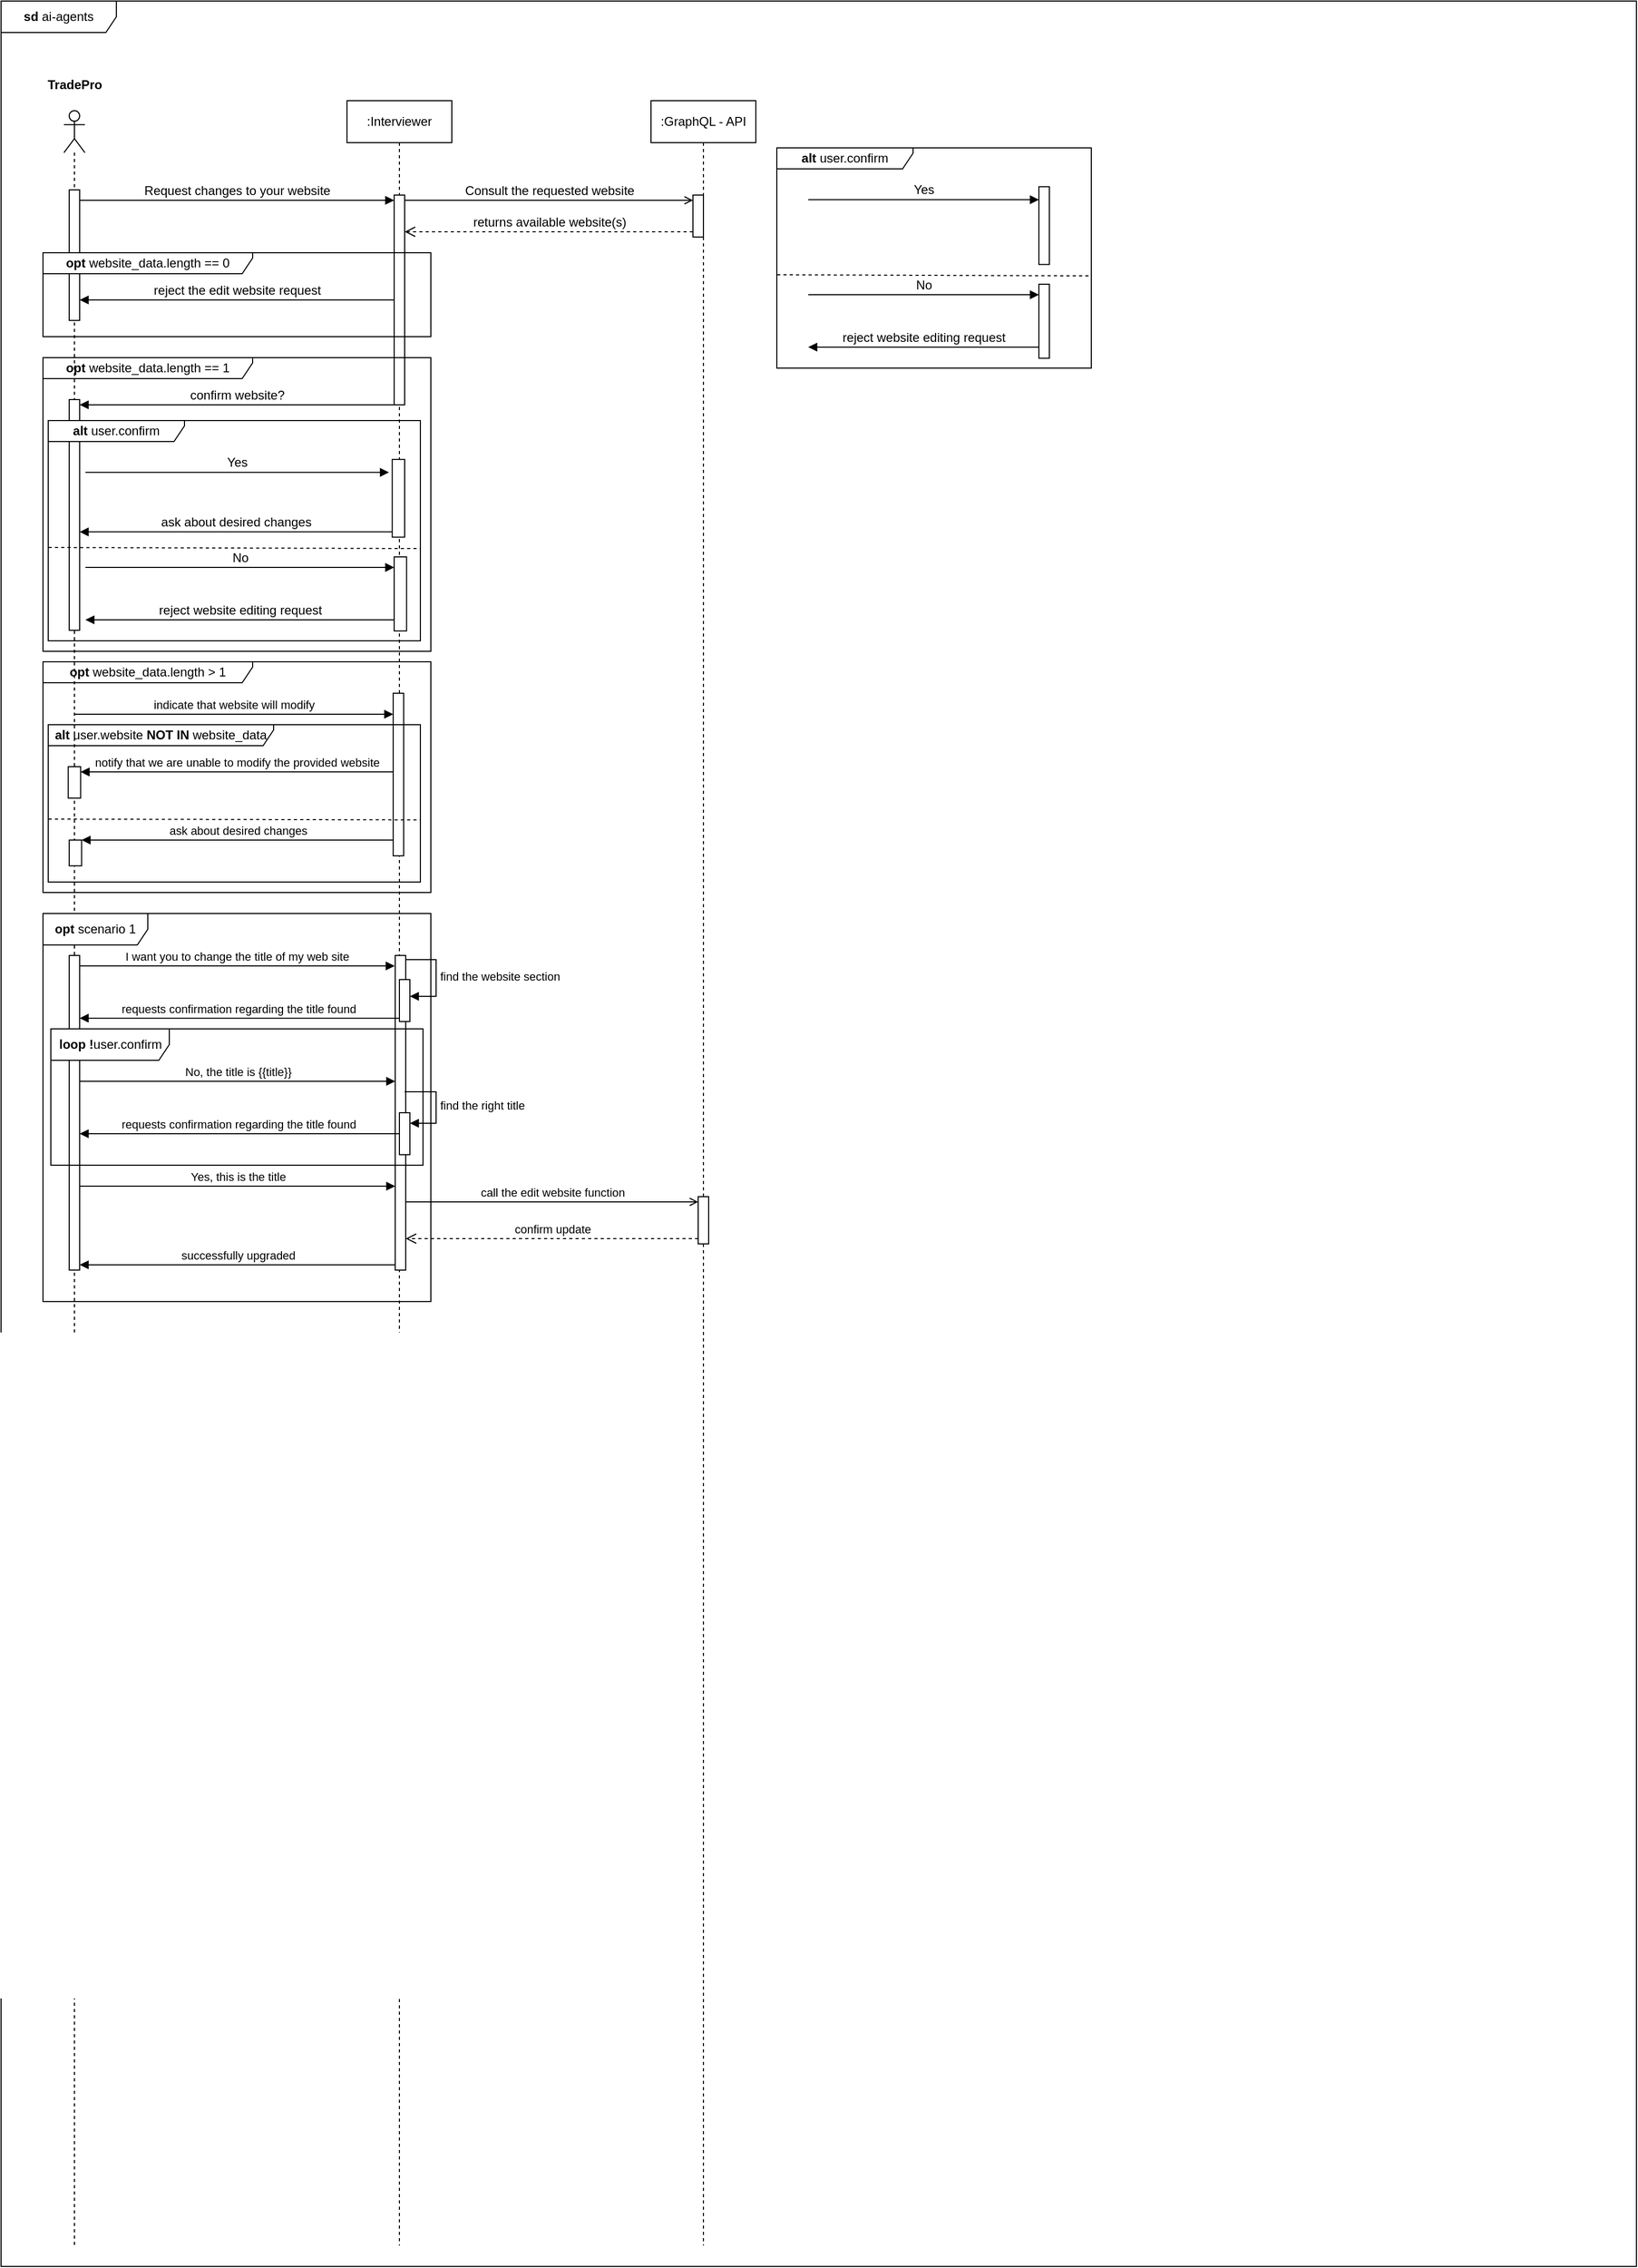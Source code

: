 <mxfile version="24.1.0" type="github">
  <diagram name="Page-1" id="2YBvvXClWsGukQMizWep">
    <mxGraphModel dx="2284" dy="1846" grid="1" gridSize="10" guides="1" tooltips="1" connect="1" arrows="1" fold="1" page="1" pageScale="1" pageWidth="850" pageHeight="1100" math="0" shadow="0">
      <root>
        <mxCell id="0" />
        <mxCell id="1" parent="0" />
        <mxCell id="aeY2nJqXoNuJw8O9usds-8" value="&lt;b&gt;sd &lt;/b&gt;ai-agents" style="shape=umlFrame;whiteSpace=wrap;html=1;pointerEvents=0;strokeColor=default;align=center;verticalAlign=middle;fontFamily=Helvetica;fontSize=12;fontColor=default;fillColor=default;width=110;height=30;" parent="1" vertex="1">
          <mxGeometry x="-840" y="-1080" width="1560" height="2160" as="geometry" />
        </mxCell>
        <mxCell id="aeY2nJqXoNuJw8O9usds-13" value=":Interviewer" style="shape=umlLifeline;perimeter=lifelinePerimeter;whiteSpace=wrap;html=1;container=1;dropTarget=0;collapsible=0;recursiveResize=0;outlineConnect=0;portConstraint=eastwest;newEdgeStyle={&quot;curved&quot;:0,&quot;rounded&quot;:0};strokeColor=default;align=center;verticalAlign=middle;fontFamily=Helvetica;fontSize=12;fontColor=default;fillColor=default;" parent="1" vertex="1">
          <mxGeometry x="-510" y="-985" width="100" height="2045" as="geometry" />
        </mxCell>
        <mxCell id="aeY2nJqXoNuJw8O9usds-17" value="" style="html=1;points=[[0,0,0,0,5],[0,1,0,0,-5],[1,0,0,0,5],[1,1,0,0,-5]];perimeter=orthogonalPerimeter;outlineConnect=0;targetShapes=umlLifeline;portConstraint=eastwest;newEdgeStyle={&quot;curved&quot;:0,&quot;rounded&quot;:0};strokeColor=default;align=center;verticalAlign=middle;fontFamily=Helvetica;fontSize=12;fontColor=default;fillColor=default;" parent="aeY2nJqXoNuJw8O9usds-13" vertex="1">
          <mxGeometry x="45" y="90" width="10" height="200" as="geometry" />
        </mxCell>
        <mxCell id="aeY2nJqXoNuJw8O9usds-36" value="" style="html=1;points=[[0,0,0,0,5],[0,1,0,0,-5],[1,0,0,0,5],[1,1,0,0,-5]];perimeter=orthogonalPerimeter;outlineConnect=0;targetShapes=umlLifeline;portConstraint=eastwest;newEdgeStyle={&quot;curved&quot;:0,&quot;rounded&quot;:0};strokeColor=default;align=center;verticalAlign=middle;fontFamily=Helvetica;fontSize=12;fontColor=default;fillColor=default;" parent="aeY2nJqXoNuJw8O9usds-13" vertex="1">
          <mxGeometry x="43.163" y="342.059" width="11.833" height="74.118" as="geometry" />
        </mxCell>
        <mxCell id="aeY2nJqXoNuJw8O9usds-45" value="" style="html=1;points=[[0,0,0,0,5],[0,1,0,0,-5],[1,0,0,0,5],[1,1,0,0,-5]];perimeter=orthogonalPerimeter;outlineConnect=0;targetShapes=umlLifeline;portConstraint=eastwest;newEdgeStyle={&quot;curved&quot;:0,&quot;rounded&quot;:0};strokeColor=default;align=center;verticalAlign=middle;fontFamily=Helvetica;fontSize=12;fontColor=default;fillColor=default;" parent="aeY2nJqXoNuJw8O9usds-13" vertex="1">
          <mxGeometry x="45.003" y="435.004" width="11.833" height="70.588" as="geometry" />
        </mxCell>
        <mxCell id="Cm1tVQZYmMBmun_1De68-10" value="" style="html=1;points=[[0,0,0,0,5],[0,1,0,0,-5],[1,0,0,0,5],[1,1,0,0,-5]];perimeter=orthogonalPerimeter;outlineConnect=0;targetShapes=umlLifeline;portConstraint=eastwest;newEdgeStyle={&quot;curved&quot;:0,&quot;rounded&quot;:0};" vertex="1" parent="aeY2nJqXoNuJw8O9usds-13">
          <mxGeometry x="44.08" y="565" width="10" height="155" as="geometry" />
        </mxCell>
        <mxCell id="aeY2nJqXoNuJw8O9usds-14" value=":GraphQL - API" style="shape=umlLifeline;perimeter=lifelinePerimeter;whiteSpace=wrap;html=1;container=1;dropTarget=0;collapsible=0;recursiveResize=0;outlineConnect=0;portConstraint=eastwest;newEdgeStyle={&quot;curved&quot;:0,&quot;rounded&quot;:0};strokeColor=default;align=center;verticalAlign=middle;fontFamily=Helvetica;fontSize=12;fontColor=default;fillColor=default;" parent="1" vertex="1">
          <mxGeometry x="-220" y="-985" width="100" height="2045" as="geometry" />
        </mxCell>
        <mxCell id="aeY2nJqXoNuJw8O9usds-20" value="" style="html=1;points=[[0,0,0,0,5],[0,1,0,0,-5],[1,0,0,0,5],[1,1,0,0,-5]];perimeter=orthogonalPerimeter;outlineConnect=0;targetShapes=umlLifeline;portConstraint=eastwest;newEdgeStyle={&quot;curved&quot;:0,&quot;rounded&quot;:0};strokeColor=default;align=center;verticalAlign=middle;fontFamily=Helvetica;fontSize=12;fontColor=default;fillColor=default;" parent="aeY2nJqXoNuJw8O9usds-14" vertex="1">
          <mxGeometry x="40" y="90" width="10" height="40" as="geometry" />
        </mxCell>
        <mxCell id="Cm1tVQZYmMBmun_1De68-38" value="" style="html=1;points=[[0,0,0,0,5],[0,1,0,0,-5],[1,0,0,0,5],[1,1,0,0,-5]];perimeter=orthogonalPerimeter;outlineConnect=0;targetShapes=umlLifeline;portConstraint=eastwest;newEdgeStyle={&quot;curved&quot;:0,&quot;rounded&quot;:0};" vertex="1" parent="aeY2nJqXoNuJw8O9usds-14">
          <mxGeometry x="45" y="1045" width="10" height="45" as="geometry" />
        </mxCell>
        <mxCell id="aeY2nJqXoNuJw8O9usds-19" value="Request changes to your website" style="html=1;verticalAlign=bottom;endArrow=block;curved=0;rounded=0;fontFamily=Helvetica;fontSize=12;fontColor=default;entryX=0;entryY=0;entryDx=0;entryDy=5;entryPerimeter=0;" parent="1" source="aeY2nJqXoNuJw8O9usds-28" edge="1" target="aeY2nJqXoNuJw8O9usds-17">
          <mxGeometry width="80" relative="1" as="geometry">
            <mxPoint x="-770.3" y="-890" as="sourcePoint" />
            <mxPoint x="-545" y="-890" as="targetPoint" />
          </mxGeometry>
        </mxCell>
        <mxCell id="aeY2nJqXoNuJw8O9usds-21" value="Consult the requested website" style="html=1;verticalAlign=bottom;endArrow=open;curved=0;rounded=0;entryX=0;entryY=0;entryDx=0;entryDy=5;fontFamily=Helvetica;fontSize=12;fontColor=default;exitX=1;exitY=0;exitDx=0;exitDy=5;exitPerimeter=0;endFill=0;" parent="1" source="aeY2nJqXoNuJw8O9usds-17" target="aeY2nJqXoNuJw8O9usds-20" edge="1">
          <mxGeometry relative="1" as="geometry">
            <mxPoint x="-530" y="-880" as="sourcePoint" />
          </mxGeometry>
        </mxCell>
        <mxCell id="aeY2nJqXoNuJw8O9usds-22" value="returns available website(s)" style="html=1;verticalAlign=bottom;endArrow=open;dashed=1;endSize=8;curved=0;rounded=0;exitX=0;exitY=1;exitDx=0;exitDy=-5;fontFamily=Helvetica;fontSize=12;fontColor=default;" parent="1" source="aeY2nJqXoNuJw8O9usds-20" target="aeY2nJqXoNuJw8O9usds-17" edge="1">
          <mxGeometry relative="1" as="geometry">
            <mxPoint x="-340" y="-815" as="targetPoint" />
          </mxGeometry>
        </mxCell>
        <mxCell id="aeY2nJqXoNuJw8O9usds-24" value="reject the edit website request" style="html=1;verticalAlign=bottom;endArrow=block;curved=0;rounded=0;fontFamily=Helvetica;fontSize=12;fontColor=default;" parent="1" source="aeY2nJqXoNuJw8O9usds-17" target="aeY2nJqXoNuJw8O9usds-28" edge="1">
          <mxGeometry width="80" relative="1" as="geometry">
            <mxPoint x="-545" y="-790" as="sourcePoint" />
            <mxPoint x="-770.3" y="-790" as="targetPoint" />
          </mxGeometry>
        </mxCell>
        <mxCell id="aeY2nJqXoNuJw8O9usds-25" value="&lt;b&gt;opt&amp;nbsp;&lt;/b&gt;website_data.length == 1" style="shape=umlFrame;whiteSpace=wrap;html=1;pointerEvents=0;strokeColor=default;align=center;verticalAlign=middle;fontFamily=Helvetica;fontSize=12;fontColor=default;fillColor=default;width=200;height=20;" parent="1" vertex="1">
          <mxGeometry x="-800" y="-740" width="370" height="280" as="geometry" />
        </mxCell>
        <mxCell id="aeY2nJqXoNuJw8O9usds-26" value="confirm website?" style="html=1;verticalAlign=bottom;endArrow=block;curved=0;rounded=0;fontFamily=Helvetica;fontSize=12;fontColor=default;entryX=1;entryY=0;entryDx=0;entryDy=5;entryPerimeter=0;" parent="1" source="aeY2nJqXoNuJw8O9usds-17" target="aeY2nJqXoNuJw8O9usds-27" edge="1">
          <mxGeometry width="80" relative="1" as="geometry">
            <mxPoint x="-544.7" y="-700.4" as="sourcePoint" />
            <mxPoint x="-770" y="-700.4" as="targetPoint" />
          </mxGeometry>
        </mxCell>
        <mxCell id="aeY2nJqXoNuJw8O9usds-41" value="ask about desired changes" style="html=1;verticalAlign=bottom;endArrow=block;curved=0;rounded=0;fontFamily=Helvetica;fontSize=12;fontColor=default;exitX=0;exitY=1;exitDx=0;exitDy=-5;exitPerimeter=0;" parent="1" source="aeY2nJqXoNuJw8O9usds-36" target="aeY2nJqXoNuJw8O9usds-27" edge="1">
          <mxGeometry width="80" relative="1" as="geometry">
            <mxPoint x="-700" y="-680" as="sourcePoint" />
            <mxPoint x="-620" y="-680" as="targetPoint" />
          </mxGeometry>
        </mxCell>
        <mxCell id="aeY2nJqXoNuJw8O9usds-49" value="&lt;b&gt;opt&amp;nbsp;&lt;/b&gt;website_data.length &amp;gt; 1" style="shape=umlFrame;whiteSpace=wrap;html=1;pointerEvents=0;strokeColor=default;align=center;verticalAlign=middle;fontFamily=Helvetica;fontSize=12;fontColor=default;fillColor=default;width=200;height=20;" parent="1" vertex="1">
          <mxGeometry x="-800" y="-450" width="370" height="220" as="geometry" />
        </mxCell>
        <mxCell id="Cm1tVQZYmMBmun_1De68-1" value="" style="group;fillColor=none;strokeColor=#b85450;" vertex="1" connectable="0" parent="1">
          <mxGeometry x="-100" y="-940" width="300" height="210" as="geometry" />
        </mxCell>
        <mxCell id="Cm1tVQZYmMBmun_1De68-2" value="&lt;b&gt;alt &lt;/b&gt;user.confirm" style="shape=umlFrame;whiteSpace=wrap;html=1;pointerEvents=0;strokeColor=default;align=center;verticalAlign=middle;fontFamily=Helvetica;fontSize=12;fontColor=default;fillColor=default;width=130;height=20;" vertex="1" parent="Cm1tVQZYmMBmun_1De68-1">
          <mxGeometry width="300" height="210" as="geometry" />
        </mxCell>
        <mxCell id="Cm1tVQZYmMBmun_1De68-3" value="" style="endArrow=none;dashed=1;html=1;rounded=0;fontFamily=Helvetica;fontSize=12;fontColor=default;exitX=0.001;exitY=0.545;exitDx=0;exitDy=0;exitPerimeter=0;entryX=1;entryY=0.55;entryDx=0;entryDy=0;entryPerimeter=0;" edge="1" parent="Cm1tVQZYmMBmun_1De68-1">
          <mxGeometry width="50" height="50" relative="1" as="geometry">
            <mxPoint x="0.3" y="121" as="sourcePoint" />
            <mxPoint x="300" y="122.05" as="targetPoint" />
          </mxGeometry>
        </mxCell>
        <mxCell id="Cm1tVQZYmMBmun_1De68-4" value="" style="html=1;points=[[0,0,0,0,5],[0,1,0,0,-5],[1,0,0,0,5],[1,1,0,0,-5]];perimeter=orthogonalPerimeter;outlineConnect=0;targetShapes=umlLifeline;portConstraint=eastwest;newEdgeStyle={&quot;curved&quot;:0,&quot;rounded&quot;:0};strokeColor=default;align=center;verticalAlign=middle;fontFamily=Helvetica;fontSize=12;fontColor=default;fillColor=default;" vertex="1" parent="Cm1tVQZYmMBmun_1De68-1">
          <mxGeometry x="250" y="37.059" width="10" height="74.118" as="geometry" />
        </mxCell>
        <mxCell id="Cm1tVQZYmMBmun_1De68-5" value="Yes" style="html=1;verticalAlign=bottom;endArrow=block;curved=0;rounded=0;fontFamily=Helvetica;fontSize=12;fontColor=default;entryX=0;entryY=0;entryDx=0;entryDy=5;entryPerimeter=0;" edge="1" parent="Cm1tVQZYmMBmun_1De68-1">
          <mxGeometry width="80" relative="1" as="geometry">
            <mxPoint x="30" y="49.412" as="sourcePoint" />
            <mxPoint x="250" y="49.412" as="targetPoint" />
          </mxGeometry>
        </mxCell>
        <mxCell id="Cm1tVQZYmMBmun_1De68-6" value="" style="html=1;points=[[0,0,0,0,5],[0,1,0,0,-5],[1,0,0,0,5],[1,1,0,0,-5]];perimeter=orthogonalPerimeter;outlineConnect=0;targetShapes=umlLifeline;portConstraint=eastwest;newEdgeStyle={&quot;curved&quot;:0,&quot;rounded&quot;:0};strokeColor=default;align=center;verticalAlign=middle;fontFamily=Helvetica;fontSize=12;fontColor=default;fillColor=default;" vertex="1" parent="Cm1tVQZYmMBmun_1De68-1">
          <mxGeometry x="250" y="130.004" width="10" height="70.588" as="geometry" />
        </mxCell>
        <mxCell id="Cm1tVQZYmMBmun_1De68-7" value="No" style="html=1;verticalAlign=bottom;endArrow=block;curved=0;rounded=0;fontFamily=Helvetica;fontSize=12;fontColor=default;entryX=0;entryY=0;entryDx=0;entryDy=5;entryPerimeter=0;" edge="1" parent="Cm1tVQZYmMBmun_1De68-1">
          <mxGeometry width="80" relative="1" as="geometry">
            <mxPoint x="30" y="140.004" as="sourcePoint" />
            <mxPoint x="250" y="140.004" as="targetPoint" />
          </mxGeometry>
        </mxCell>
        <mxCell id="Cm1tVQZYmMBmun_1De68-8" value="reject website editing request" style="html=1;verticalAlign=bottom;endArrow=block;curved=0;rounded=0;fontFamily=Helvetica;fontSize=12;fontColor=default;" edge="1" parent="Cm1tVQZYmMBmun_1De68-1">
          <mxGeometry width="80" relative="1" as="geometry">
            <mxPoint x="250" y="189.998" as="sourcePoint" />
            <mxPoint x="30" y="189.998" as="targetPoint" />
          </mxGeometry>
        </mxCell>
        <mxCell id="Cm1tVQZYmMBmun_1De68-9" value="indicate that website will modify" style="html=1;verticalAlign=bottom;endArrow=block;curved=0;rounded=0;" edge="1" parent="1" target="Cm1tVQZYmMBmun_1De68-10">
          <mxGeometry width="80" relative="1" as="geometry">
            <mxPoint x="-770.5" y="-400" as="sourcePoint" />
            <mxPoint x="-545" y="-400" as="targetPoint" />
          </mxGeometry>
        </mxCell>
        <mxCell id="Cm1tVQZYmMBmun_1De68-11" value="" style="group;fillColor=none;strokeColor=#b85450;" vertex="1" connectable="0" parent="1">
          <mxGeometry x="-795" y="-390" width="355" height="150" as="geometry" />
        </mxCell>
        <mxCell id="Cm1tVQZYmMBmun_1De68-12" value="&lt;b&gt;alt&amp;nbsp;&lt;/b&gt;user.website &lt;b&gt;NOT IN&amp;nbsp;&lt;/b&gt;website_data" style="shape=umlFrame;whiteSpace=wrap;html=1;pointerEvents=0;strokeColor=default;align=center;verticalAlign=middle;fontFamily=Helvetica;fontSize=12;fontColor=default;fillColor=default;width=215;height=20;" vertex="1" parent="Cm1tVQZYmMBmun_1De68-11">
          <mxGeometry width="355" height="150" as="geometry" />
        </mxCell>
        <mxCell id="Cm1tVQZYmMBmun_1De68-13" value="" style="endArrow=none;dashed=1;html=1;rounded=0;fontFamily=Helvetica;fontSize=12;fontColor=default;exitX=0.001;exitY=0.545;exitDx=0;exitDy=0;exitPerimeter=0;entryX=1;entryY=0.55;entryDx=0;entryDy=0;entryPerimeter=0;" edge="1" parent="Cm1tVQZYmMBmun_1De68-11">
          <mxGeometry width="50" height="50" relative="1" as="geometry">
            <mxPoint x="0.355" y="89.998" as="sourcePoint" />
            <mxPoint x="355" y="90.748" as="targetPoint" />
          </mxGeometry>
        </mxCell>
        <mxCell id="Cm1tVQZYmMBmun_1De68-21" value="notify that we are unable to modify the provided website" style="html=1;verticalAlign=bottom;endArrow=block;curved=0;rounded=0;entryX=1;entryY=0;entryDx=0;entryDy=5;entryPerimeter=0;" edge="1" parent="1" source="Cm1tVQZYmMBmun_1De68-10" target="Cm1tVQZYmMBmun_1De68-19">
          <mxGeometry width="80" relative="1" as="geometry">
            <mxPoint x="-630" y="-320" as="sourcePoint" />
            <mxPoint x="-550" y="-320" as="targetPoint" />
          </mxGeometry>
        </mxCell>
        <mxCell id="Cm1tVQZYmMBmun_1De68-22" value="ask about desired changes" style="html=1;verticalAlign=bottom;endArrow=block;curved=0;rounded=0;" edge="1" parent="1" source="Cm1tVQZYmMBmun_1De68-10" target="Cm1tVQZYmMBmun_1De68-20">
          <mxGeometry width="80" relative="1" as="geometry">
            <mxPoint x="-640" y="-230" as="sourcePoint" />
            <mxPoint x="-560" y="-230" as="targetPoint" />
          </mxGeometry>
        </mxCell>
        <mxCell id="aeY2nJqXoNuJw8O9usds-9" value="" style="shape=umlLifeline;perimeter=lifelinePerimeter;whiteSpace=wrap;html=1;container=1;dropTarget=0;collapsible=0;recursiveResize=0;outlineConnect=0;portConstraint=eastwest;newEdgeStyle={&quot;curved&quot;:0,&quot;rounded&quot;:0};participant=umlActor;strokeColor=default;align=center;verticalAlign=middle;fontFamily=Helvetica;fontSize=12;fontColor=default;fillColor=default;" parent="1" vertex="1">
          <mxGeometry x="-780" y="-975.45" width="20" height="2035.45" as="geometry" />
        </mxCell>
        <mxCell id="aeY2nJqXoNuJw8O9usds-28" value="" style="html=1;points=[[0,0,0,0,5],[0,1,0,0,-5],[1,0,0,0,5],[1,1,0,0,-5]];perimeter=orthogonalPerimeter;outlineConnect=0;targetShapes=umlLifeline;portConstraint=eastwest;newEdgeStyle={&quot;curved&quot;:0,&quot;rounded&quot;:0};strokeColor=default;align=center;verticalAlign=middle;fontFamily=Helvetica;fontSize=12;fontColor=default;fillColor=default;" parent="aeY2nJqXoNuJw8O9usds-9" vertex="1">
          <mxGeometry x="5" y="75.45" width="10" height="124.55" as="geometry" />
        </mxCell>
        <mxCell id="Cm1tVQZYmMBmun_1De68-20" value="" style="html=1;points=[[0,0,0,0,5],[0,1,0,0,-5],[1,0,0,0,5],[1,1,0,0,-5]];perimeter=orthogonalPerimeter;outlineConnect=0;targetShapes=umlLifeline;portConstraint=eastwest;newEdgeStyle={&quot;curved&quot;:0,&quot;rounded&quot;:0};" vertex="1" parent="aeY2nJqXoNuJw8O9usds-9">
          <mxGeometry x="5" y="695.45" width="11.83" height="24.55" as="geometry" />
        </mxCell>
        <mxCell id="Cm1tVQZYmMBmun_1De68-19" value="" style="html=1;points=[[0,0,0,0,5],[0,1,0,0,-5],[1,0,0,0,5],[1,1,0,0,-5]];perimeter=orthogonalPerimeter;outlineConnect=0;targetShapes=umlLifeline;portConstraint=eastwest;newEdgeStyle={&quot;curved&quot;:0,&quot;rounded&quot;:0};" vertex="1" parent="aeY2nJqXoNuJw8O9usds-9">
          <mxGeometry x="4.08" y="625.455" width="11.83" height="30" as="geometry" />
        </mxCell>
        <mxCell id="aeY2nJqXoNuJw8O9usds-10" value="&lt;b&gt;TradePro&lt;/b&gt;" style="text;html=1;align=center;verticalAlign=middle;resizable=0;points=[];autosize=1;strokeColor=none;fillColor=none;fontFamily=Helvetica;fontSize=12;fontColor=default;" parent="1" vertex="1">
          <mxGeometry x="-810" y="-1015" width="80" height="30" as="geometry" />
        </mxCell>
        <mxCell id="aeY2nJqXoNuJw8O9usds-27" value="" style="html=1;points=[[0,0,0,0,5],[0,1,0,0,-5],[1,0,0,0,5],[1,1,0,0,-5]];perimeter=orthogonalPerimeter;outlineConnect=0;targetShapes=umlLifeline;portConstraint=eastwest;newEdgeStyle={&quot;curved&quot;:0,&quot;rounded&quot;:0};strokeColor=default;align=center;verticalAlign=middle;fontFamily=Helvetica;fontSize=12;fontColor=default;fillColor=default;" parent="1" vertex="1">
          <mxGeometry x="-775" y="-700" width="10" height="220" as="geometry" />
        </mxCell>
        <mxCell id="aeY2nJqXoNuJw8O9usds-23" value="&lt;b&gt;opt&amp;nbsp;&lt;/b&gt;website_data.length == 0" style="shape=umlFrame;whiteSpace=wrap;html=1;pointerEvents=0;strokeColor=default;align=center;verticalAlign=middle;fontFamily=Helvetica;fontSize=12;fontColor=default;fillColor=default;width=200;height=20;" parent="1" vertex="1">
          <mxGeometry x="-800" y="-840" width="370" height="80" as="geometry" />
        </mxCell>
        <mxCell id="aeY2nJqXoNuJw8O9usds-33" value="" style="group;fillColor=none;strokeColor=#b85450;" parent="1" vertex="1" connectable="0">
          <mxGeometry x="-795" y="-680" width="355" height="210" as="geometry" />
        </mxCell>
        <mxCell id="aeY2nJqXoNuJw8O9usds-31" value="&lt;b&gt;alt &lt;/b&gt;user.confirm" style="shape=umlFrame;whiteSpace=wrap;html=1;pointerEvents=0;strokeColor=default;align=center;verticalAlign=middle;fontFamily=Helvetica;fontSize=12;fontColor=default;fillColor=default;width=130;height=20;" parent="aeY2nJqXoNuJw8O9usds-33" vertex="1">
          <mxGeometry width="355" height="210" as="geometry" />
        </mxCell>
        <mxCell id="aeY2nJqXoNuJw8O9usds-32" value="" style="endArrow=none;dashed=1;html=1;rounded=0;fontFamily=Helvetica;fontSize=12;fontColor=default;exitX=0.001;exitY=0.545;exitDx=0;exitDy=0;exitPerimeter=0;entryX=1;entryY=0.55;entryDx=0;entryDy=0;entryPerimeter=0;" parent="aeY2nJqXoNuJw8O9usds-33" edge="1">
          <mxGeometry width="50" height="50" relative="1" as="geometry">
            <mxPoint x="0.355" y="121" as="sourcePoint" />
            <mxPoint x="355" y="122.05" as="targetPoint" />
          </mxGeometry>
        </mxCell>
        <mxCell id="aeY2nJqXoNuJw8O9usds-39" value="Yes" style="html=1;verticalAlign=bottom;endArrow=block;curved=0;rounded=0;fontFamily=Helvetica;fontSize=12;fontColor=default;entryX=-0.267;entryY=0.167;entryDx=0;entryDy=0;entryPerimeter=0;" parent="aeY2nJqXoNuJw8O9usds-33" edge="1" target="aeY2nJqXoNuJw8O9usds-36">
          <mxGeometry width="80" relative="1" as="geometry">
            <mxPoint x="35.5" y="49.412" as="sourcePoint" />
            <mxPoint x="295.833" y="49.412" as="targetPoint" />
          </mxGeometry>
        </mxCell>
        <mxCell id="aeY2nJqXoNuJw8O9usds-47" value="No" style="html=1;verticalAlign=bottom;endArrow=block;curved=0;rounded=0;fontFamily=Helvetica;fontSize=12;fontColor=default;" parent="aeY2nJqXoNuJw8O9usds-33" edge="1" target="aeY2nJqXoNuJw8O9usds-45">
          <mxGeometry width="80" relative="1" as="geometry">
            <mxPoint x="35.5" y="140.004" as="sourcePoint" />
            <mxPoint x="295.833" y="140.004" as="targetPoint" />
          </mxGeometry>
        </mxCell>
        <mxCell id="aeY2nJqXoNuJw8O9usds-48" value="reject website editing request" style="html=1;verticalAlign=bottom;endArrow=block;curved=0;rounded=0;fontFamily=Helvetica;fontSize=12;fontColor=default;" parent="aeY2nJqXoNuJw8O9usds-33" edge="1" source="aeY2nJqXoNuJw8O9usds-45">
          <mxGeometry width="80" relative="1" as="geometry">
            <mxPoint x="295.833" y="189.998" as="sourcePoint" />
            <mxPoint x="35.5" y="189.998" as="targetPoint" />
          </mxGeometry>
        </mxCell>
        <mxCell id="Cm1tVQZYmMBmun_1De68-23" value="&lt;b&gt;opt&amp;nbsp;&lt;/b&gt;scenario 1" style="shape=umlFrame;whiteSpace=wrap;html=1;pointerEvents=0;width=100;height=30;" vertex="1" parent="1">
          <mxGeometry x="-800" y="-210" width="370" height="370" as="geometry" />
        </mxCell>
        <mxCell id="Cm1tVQZYmMBmun_1De68-24" value="" style="html=1;points=[[0,0,0,0,5],[0,1,0,0,-5],[1,0,0,0,5],[1,1,0,0,-5]];perimeter=orthogonalPerimeter;outlineConnect=0;targetShapes=umlLifeline;portConstraint=eastwest;newEdgeStyle={&quot;curved&quot;:0,&quot;rounded&quot;:0};" vertex="1" parent="1">
          <mxGeometry x="-775" y="-170" width="10" height="300" as="geometry" />
        </mxCell>
        <mxCell id="Cm1tVQZYmMBmun_1De68-25" value="" style="html=1;points=[[0,0,0,0,5],[0,1,0,0,-5],[1,0,0,0,5],[1,1,0,0,-5]];perimeter=orthogonalPerimeter;outlineConnect=0;targetShapes=umlLifeline;portConstraint=eastwest;newEdgeStyle={&quot;curved&quot;:0,&quot;rounded&quot;:0};" vertex="1" parent="1">
          <mxGeometry x="-464" y="-170" width="10" height="300" as="geometry" />
        </mxCell>
        <mxCell id="Cm1tVQZYmMBmun_1De68-27" value="I want you to change the title of my web site" style="html=1;verticalAlign=bottom;endArrow=block;curved=0;rounded=0;" edge="1" parent="1">
          <mxGeometry width="80" relative="1" as="geometry">
            <mxPoint x="-765.5" y="-160" as="sourcePoint" />
            <mxPoint x="-464.5" y="-160" as="targetPoint" />
          </mxGeometry>
        </mxCell>
        <mxCell id="Cm1tVQZYmMBmun_1De68-28" value="" style="html=1;points=[[0,0,0,0,5],[0,1,0,0,-5],[1,0,0,0,5],[1,1,0,0,-5]];perimeter=orthogonalPerimeter;outlineConnect=0;targetShapes=umlLifeline;portConstraint=eastwest;newEdgeStyle={&quot;curved&quot;:0,&quot;rounded&quot;:0};" vertex="1" parent="1">
          <mxGeometry x="-460" y="-147" width="10" height="40" as="geometry" />
        </mxCell>
        <mxCell id="Cm1tVQZYmMBmun_1De68-29" value="find the website section" style="html=1;align=left;spacingLeft=2;endArrow=block;rounded=0;edgeStyle=orthogonalEdgeStyle;curved=0;rounded=0;exitX=1;exitY=0;exitDx=0;exitDy=5;exitPerimeter=0;" edge="1" parent="1">
          <mxGeometry relative="1" as="geometry">
            <mxPoint x="-454" y="-166" as="sourcePoint" />
            <Array as="points">
              <mxPoint x="-425" y="-166" />
              <mxPoint x="-425" y="-131" />
            </Array>
            <mxPoint x="-450" y="-131" as="targetPoint" />
          </mxGeometry>
        </mxCell>
        <mxCell id="Cm1tVQZYmMBmun_1De68-30" value="requests confirmation regarding the title found&amp;nbsp;" style="html=1;verticalAlign=bottom;endArrow=block;curved=0;rounded=0;" edge="1" parent="1">
          <mxGeometry width="80" relative="1" as="geometry">
            <mxPoint x="-460" y="-110.17" as="sourcePoint" />
            <mxPoint x="-765" y="-110.17" as="targetPoint" />
          </mxGeometry>
        </mxCell>
        <mxCell id="Cm1tVQZYmMBmun_1De68-31" value="&lt;b&gt;loop !&lt;/b&gt;user.confirm" style="shape=umlFrame;whiteSpace=wrap;html=1;pointerEvents=0;width=113;height=30;" vertex="1" parent="1">
          <mxGeometry x="-792.5" y="-100" width="355" height="130" as="geometry" />
        </mxCell>
        <mxCell id="Cm1tVQZYmMBmun_1De68-32" value="No, the title is {{title}}" style="html=1;verticalAlign=bottom;endArrow=block;curved=0;rounded=0;" edge="1" parent="1" source="Cm1tVQZYmMBmun_1De68-24" target="Cm1tVQZYmMBmun_1De68-25">
          <mxGeometry width="80" relative="1" as="geometry">
            <mxPoint x="-810" y="-40" as="sourcePoint" />
            <mxPoint x="-509.5" y="-40" as="targetPoint" />
            <Array as="points">
              <mxPoint x="-610" y="-50" />
            </Array>
          </mxGeometry>
        </mxCell>
        <mxCell id="Cm1tVQZYmMBmun_1De68-33" value="" style="html=1;points=[[0,0,0,0,5],[0,1,0,0,-5],[1,0,0,0,5],[1,1,0,0,-5]];perimeter=orthogonalPerimeter;outlineConnect=0;targetShapes=umlLifeline;portConstraint=eastwest;newEdgeStyle={&quot;curved&quot;:0,&quot;rounded&quot;:0};" vertex="1" parent="1">
          <mxGeometry x="-460" y="-20" width="10" height="40" as="geometry" />
        </mxCell>
        <mxCell id="Cm1tVQZYmMBmun_1De68-34" value="find the right title" style="html=1;align=left;spacingLeft=2;endArrow=block;rounded=0;edgeStyle=orthogonalEdgeStyle;curved=0;rounded=0;" edge="1" target="Cm1tVQZYmMBmun_1De68-33" parent="1">
          <mxGeometry relative="1" as="geometry">
            <mxPoint x="-455" y="-40" as="sourcePoint" />
            <Array as="points">
              <mxPoint x="-425" y="-10" />
            </Array>
          </mxGeometry>
        </mxCell>
        <mxCell id="Cm1tVQZYmMBmun_1De68-35" value="requests confirmation regarding the title found&amp;nbsp;" style="html=1;verticalAlign=bottom;endArrow=block;curved=0;rounded=0;" edge="1" parent="1" source="Cm1tVQZYmMBmun_1De68-33" target="Cm1tVQZYmMBmun_1De68-24">
          <mxGeometry width="80" relative="1" as="geometry">
            <mxPoint x="-620" y="20" as="sourcePoint" />
            <mxPoint x="-540" y="20" as="targetPoint" />
          </mxGeometry>
        </mxCell>
        <mxCell id="Cm1tVQZYmMBmun_1De68-36" value="Yes, this is the title" style="html=1;verticalAlign=bottom;endArrow=block;curved=0;rounded=0;" edge="1" parent="1">
          <mxGeometry width="80" relative="1" as="geometry">
            <mxPoint x="-765" y="50" as="sourcePoint" />
            <mxPoint x="-464" y="50" as="targetPoint" />
          </mxGeometry>
        </mxCell>
        <mxCell id="Cm1tVQZYmMBmun_1De68-39" value="call the edit website function" style="html=1;verticalAlign=bottom;endArrow=open;curved=0;rounded=0;entryX=0;entryY=0;entryDx=0;entryDy=5;endFill=0;" edge="1" target="Cm1tVQZYmMBmun_1De68-38" parent="1" source="Cm1tVQZYmMBmun_1De68-25">
          <mxGeometry relative="1" as="geometry">
            <mxPoint x="-245" y="45" as="sourcePoint" />
          </mxGeometry>
        </mxCell>
        <mxCell id="Cm1tVQZYmMBmun_1De68-40" value="confirm update" style="html=1;verticalAlign=bottom;endArrow=open;dashed=1;endSize=8;curved=0;rounded=0;exitX=0;exitY=1;exitDx=0;exitDy=-5;" edge="1" source="Cm1tVQZYmMBmun_1De68-38" parent="1" target="Cm1tVQZYmMBmun_1De68-25">
          <mxGeometry relative="1" as="geometry">
            <mxPoint x="-245" y="115" as="targetPoint" />
          </mxGeometry>
        </mxCell>
        <mxCell id="Cm1tVQZYmMBmun_1De68-41" value="successfully upgraded" style="html=1;verticalAlign=bottom;endArrow=block;curved=0;rounded=0;entryX=1;entryY=1;entryDx=0;entryDy=-5;entryPerimeter=0;" edge="1" parent="1" source="Cm1tVQZYmMBmun_1De68-25" target="Cm1tVQZYmMBmun_1De68-24">
          <mxGeometry width="80" relative="1" as="geometry">
            <mxPoint x="-650" y="130" as="sourcePoint" />
            <mxPoint x="-570" y="130" as="targetPoint" />
          </mxGeometry>
        </mxCell>
      </root>
    </mxGraphModel>
  </diagram>
</mxfile>
